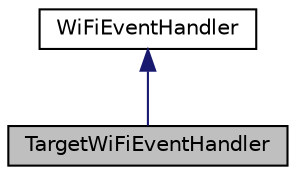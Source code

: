 digraph "TargetWiFiEventHandler"
{
  edge [fontname="Helvetica",fontsize="10",labelfontname="Helvetica",labelfontsize="10"];
  node [fontname="Helvetica",fontsize="10",shape=record];
  Node0 [label="TargetWiFiEventHandler",height=0.2,width=0.4,color="black", fillcolor="grey75", style="filled", fontcolor="black"];
  Node1 -> Node0 [dir="back",color="midnightblue",fontsize="10",style="solid",fontname="Helvetica"];
  Node1 [label="WiFiEventHandler",height=0.2,width=0.4,color="black", fillcolor="white", style="filled",URL="$class_wi_fi_event_handler.html",tooltip="WiFi state event handler. "];
}
